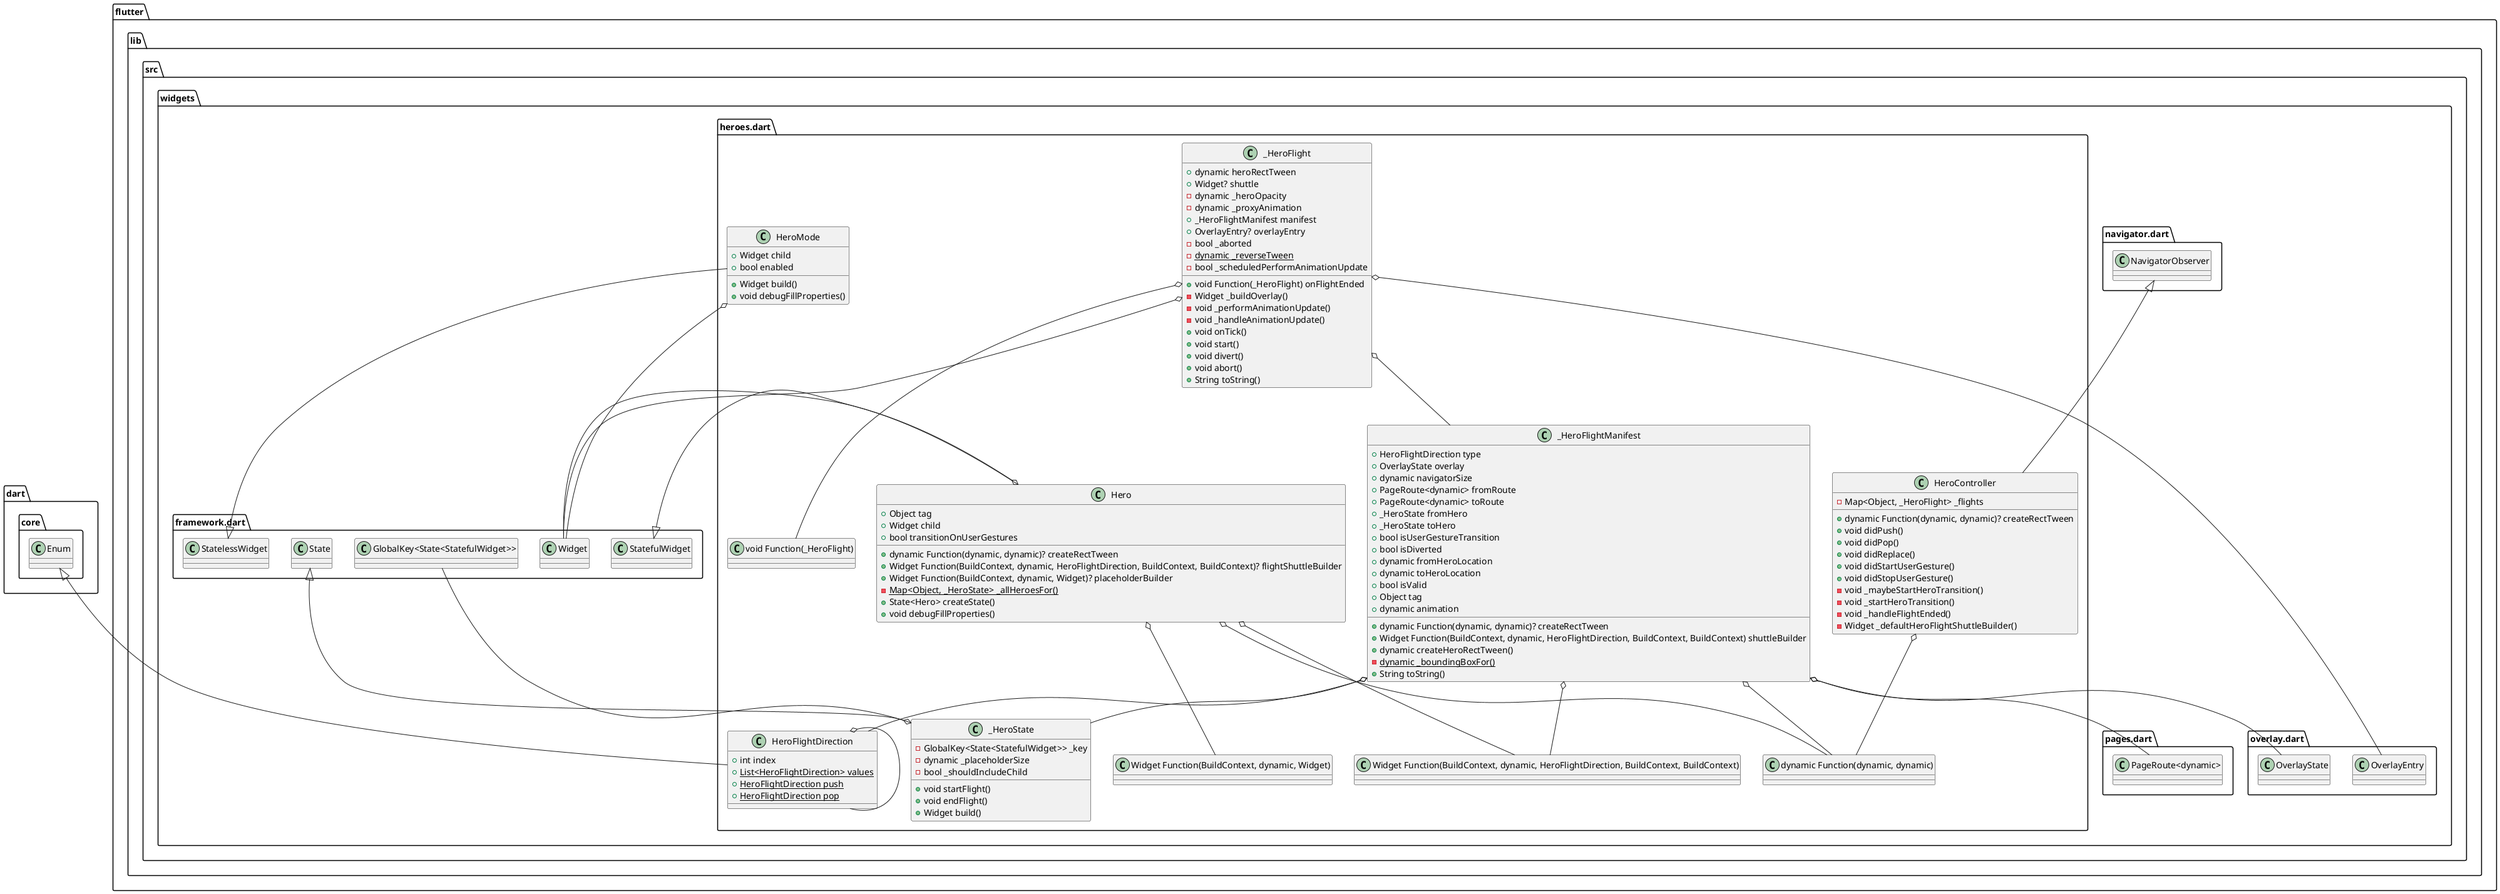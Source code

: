 @startuml
set namespaceSeparator ::

class "flutter::lib::src::widgets::heroes.dart::Hero" {
  +Object tag
  +dynamic Function(dynamic, dynamic)? createRectTween
  +Widget child
  +Widget Function(BuildContext, dynamic, HeroFlightDirection, BuildContext, BuildContext)? flightShuttleBuilder
  +Widget Function(BuildContext, dynamic, Widget)? placeholderBuilder
  +bool transitionOnUserGestures
  {static} -Map<Object, _HeroState> _allHeroesFor()
  +State<Hero> createState()
  +void debugFillProperties()
}

"flutter::lib::src::widgets::heroes.dart::Hero" o-- "flutter::lib::src::widgets::heroes.dart::dynamic Function(dynamic, dynamic)"
"flutter::lib::src::widgets::heroes.dart::Hero" o-- "flutter::lib::src::widgets::framework.dart::Widget"
"flutter::lib::src::widgets::heroes.dart::Hero" o-- "flutter::lib::src::widgets::heroes.dart::Widget Function(BuildContext, dynamic, HeroFlightDirection, BuildContext, BuildContext)"
"flutter::lib::src::widgets::heroes.dart::Hero" o-- "flutter::lib::src::widgets::heroes.dart::Widget Function(BuildContext, dynamic, Widget)"
"flutter::lib::src::widgets::framework.dart::StatefulWidget" <|-- "flutter::lib::src::widgets::heroes.dart::Hero"

class "flutter::lib::src::widgets::heroes.dart::_HeroState" {
  -GlobalKey<State<StatefulWidget>> _key
  -dynamic _placeholderSize
  -bool _shouldIncludeChild
  +void startFlight()
  +void endFlight()
  +Widget build()
}

"flutter::lib::src::widgets::heroes.dart::_HeroState" o-- "flutter::lib::src::widgets::framework.dart::GlobalKey<State<StatefulWidget>>"
"flutter::lib::src::widgets::framework.dart::State" <|-- "flutter::lib::src::widgets::heroes.dart::_HeroState"

class "flutter::lib::src::widgets::heroes.dart::_HeroFlightManifest" {
  +HeroFlightDirection type
  +OverlayState overlay
  +dynamic navigatorSize
  +PageRoute<dynamic> fromRoute
  +PageRoute<dynamic> toRoute
  +_HeroState fromHero
  +_HeroState toHero
  +dynamic Function(dynamic, dynamic)? createRectTween
  +Widget Function(BuildContext, dynamic, HeroFlightDirection, BuildContext, BuildContext) shuttleBuilder
  +bool isUserGestureTransition
  +bool isDiverted
  +dynamic fromHeroLocation
  +dynamic toHeroLocation
  +bool isValid
  +Object tag
  +dynamic animation
  +dynamic createHeroRectTween()
  {static} -dynamic _boundingBoxFor()
  +String toString()
}

"flutter::lib::src::widgets::heroes.dart::_HeroFlightManifest" o-- "flutter::lib::src::widgets::heroes.dart::HeroFlightDirection"
"flutter::lib::src::widgets::heroes.dart::_HeroFlightManifest" o-- "flutter::lib::src::widgets::overlay.dart::OverlayState"
"flutter::lib::src::widgets::heroes.dart::_HeroFlightManifest" o-- "flutter::lib::src::widgets::pages.dart::PageRoute<dynamic>"
"flutter::lib::src::widgets::heroes.dart::_HeroFlightManifest" o-- "flutter::lib::src::widgets::heroes.dart::_HeroState"
"flutter::lib::src::widgets::heroes.dart::_HeroFlightManifest" o-- "flutter::lib::src::widgets::heroes.dart::dynamic Function(dynamic, dynamic)"
"flutter::lib::src::widgets::heroes.dart::_HeroFlightManifest" o-- "flutter::lib::src::widgets::heroes.dart::Widget Function(BuildContext, dynamic, HeroFlightDirection, BuildContext, BuildContext)"

class "flutter::lib::src::widgets::heroes.dart::_HeroFlight" {
  +void Function(_HeroFlight) onFlightEnded
  +dynamic heroRectTween
  +Widget? shuttle
  -dynamic _heroOpacity
  -dynamic _proxyAnimation
  +_HeroFlightManifest manifest
  +OverlayEntry? overlayEntry
  -bool _aborted
  {static} -dynamic _reverseTween
  -bool _scheduledPerformAnimationUpdate
  -Widget _buildOverlay()
  -void _performAnimationUpdate()
  -void _handleAnimationUpdate()
  +void onTick()
  +void start()
  +void divert()
  +void abort()
  +String toString()
}

"flutter::lib::src::widgets::heroes.dart::_HeroFlight" o-- "flutter::lib::src::widgets::heroes.dart::void Function(_HeroFlight)"
"flutter::lib::src::widgets::heroes.dart::_HeroFlight" o-- "flutter::lib::src::widgets::framework.dart::Widget"
"flutter::lib::src::widgets::heroes.dart::_HeroFlight" o-- "flutter::lib::src::widgets::heroes.dart::_HeroFlightManifest"
"flutter::lib::src::widgets::heroes.dart::_HeroFlight" o-- "flutter::lib::src::widgets::overlay.dart::OverlayEntry"

class "flutter::lib::src::widgets::heroes.dart::HeroController" {
  +dynamic Function(dynamic, dynamic)? createRectTween
  -Map<Object, _HeroFlight> _flights
  +void didPush()
  +void didPop()
  +void didReplace()
  +void didStartUserGesture()
  +void didStopUserGesture()
  -void _maybeStartHeroTransition()
  -void _startHeroTransition()
  -void _handleFlightEnded()
  -Widget _defaultHeroFlightShuttleBuilder()
}

"flutter::lib::src::widgets::heroes.dart::HeroController" o-- "flutter::lib::src::widgets::heroes.dart::dynamic Function(dynamic, dynamic)"
"flutter::lib::src::widgets::navigator.dart::NavigatorObserver" <|-- "flutter::lib::src::widgets::heroes.dart::HeroController"

class "flutter::lib::src::widgets::heroes.dart::HeroMode" {
  +Widget child
  +bool enabled
  +Widget build()
  +void debugFillProperties()
}

"flutter::lib::src::widgets::heroes.dart::HeroMode" o-- "flutter::lib::src::widgets::framework.dart::Widget"
"flutter::lib::src::widgets::framework.dart::StatelessWidget" <|-- "flutter::lib::src::widgets::heroes.dart::HeroMode"

class "flutter::lib::src::widgets::heroes.dart::HeroFlightDirection" {
  +int index
  {static} +List<HeroFlightDirection> values
  {static} +HeroFlightDirection push
  {static} +HeroFlightDirection pop
}

"flutter::lib::src::widgets::heroes.dart::HeroFlightDirection" o-- "flutter::lib::src::widgets::heroes.dart::HeroFlightDirection"
"dart::core::Enum" <|-- "flutter::lib::src::widgets::heroes.dart::HeroFlightDirection"


@enduml
